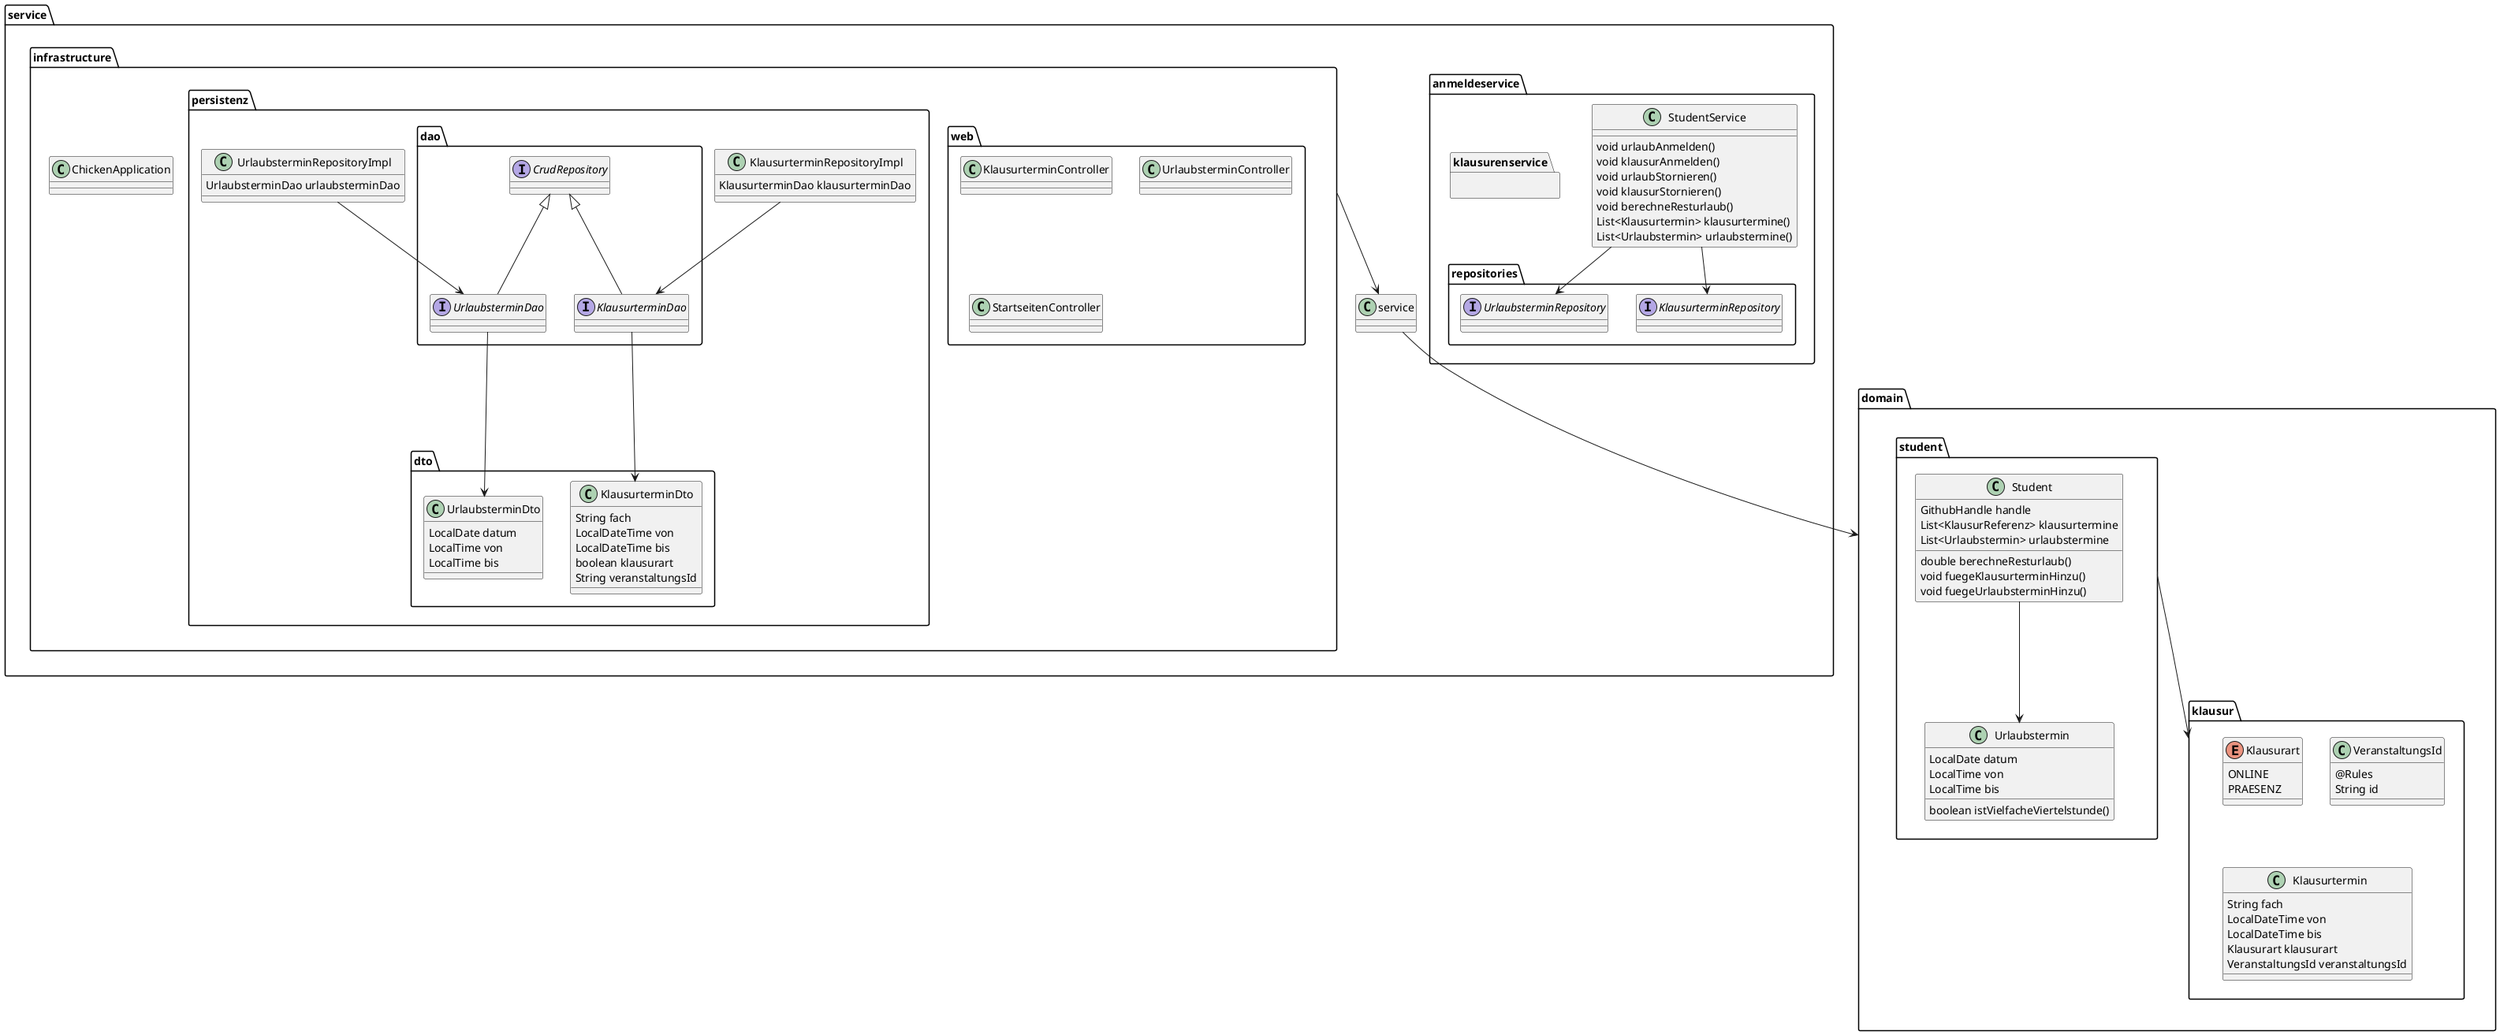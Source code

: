 @startuml

package domain {
package klausur {
enum Klausurart {
ONLINE
PRAESENZ
}

class VeranstaltungsId {
@Rules
String id
}

class Klausurtermin {
String fach
LocalDateTime von
LocalDateTime bis
Klausurart klausurart
VeranstaltungsId veranstaltungsId
}
}

package student {
class Urlaubstermin {
LocalDate datum
LocalTime von
LocalTime bis
boolean istVielfacheViertelstunde()
}
class Student {
GithubHandle handle
List<KlausurReferenz> klausurtermine
List<Urlaubstermin> urlaubstermine
double berechneResturlaub()
void fuegeKlausurterminHinzu()
void fuegeUrlaubsterminHinzu()
}

Student --> Urlaubstermin
}
student --> klausur

}

package service {
package anmeldeservice {
class StudentService {
void urlaubAnmelden()
void klausurAnmelden()
void urlaubStornieren()
void klausurStornieren()
void berechneResturlaub()
List<Klausurtermin> klausurtermine()
List<Urlaubstermin> urlaubstermine()
}
package klausurenservice {

}
package repositories {
interface KlausurterminRepository {}
interface UrlaubsterminRepository {}
}

StudentService --> KlausurterminRepository
StudentService --> UrlaubsterminRepository
}

package infrastructure {
class ChickenApplication {}
package web {
class KlausurterminController {}
class UrlaubsterminController {}
class StartseitenController {}
}
package persistenz {
package dto {
class KlausurterminDto {
String fach
LocalDateTime von
LocalDateTime bis
boolean klausurart
String veranstaltungsId
}
class UrlaubsterminDto {
LocalDate datum
LocalTime von
LocalTime bis
}
}
package dao {
interface KlausurterminDao extends CrudRepository {}
interface UrlaubsterminDao extends CrudRepository {}
}
class KlausurterminRepositoryImpl {
KlausurterminDao klausurterminDao
}
class UrlaubsterminRepositoryImpl {
UrlaubsterminDao urlaubsterminDao
}

UrlaubsterminRepositoryImpl --> UrlaubsterminDao
KlausurterminRepositoryImpl --> KlausurterminDao
UrlaubsterminDao --> UrlaubsterminDto
KlausurterminDao --> KlausurterminDto
}
}

service --> domain
infrastructure --> service
@enduml